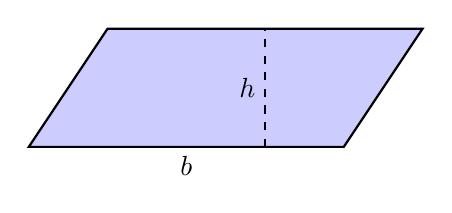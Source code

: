 ﻿\begin{tikzpicture}[scale=1]

\draw[thick, fill=blue!20]  (0,0) -- (4,0) -- (5,1.5) -- (1,1.5) -- cycle;

\node at (2,0) [below] {$b$};
\draw[dashed] (3,0) -- (3,1.5) node[midway, left] {$h$};

\end{tikzpicture}
